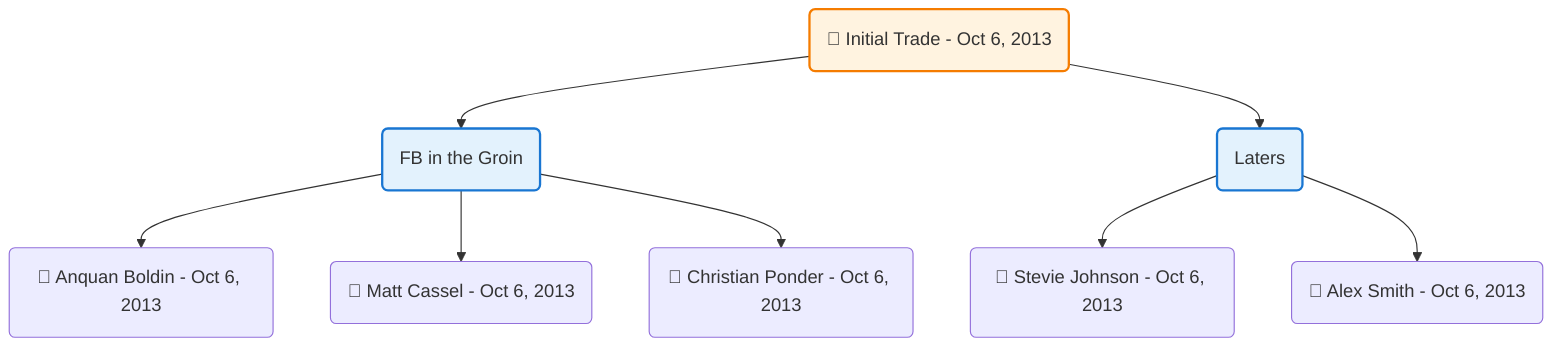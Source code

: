 flowchart TD

    TRADE_MAIN("🔄 Initial Trade - Oct 6, 2013")
    TEAM_1("FB in the Groin")
    TEAM_2("Laters")
    NODE_82a58e87-8cce-45cd-9468-24feaae025b2("🔄 Anquan Boldin - Oct 6, 2013")
    NODE_af543afc-622f-4805-8fe4-8adbf2a5e6f8("🔄 Stevie Johnson - Oct 6, 2013")
    NODE_10761ed7-32e8-472b-b7f5-9378cd1468de("🔄 Matt Cassel - Oct 6, 2013")
    NODE_8f7afed9-9fe9-4595-965b-9d346e5c855d("🔄 Alex Smith - Oct 6, 2013")
    NODE_7f3a88fd-55ba-4eff-88ad-f0815a5cbb42("🔄 Christian Ponder - Oct 6, 2013")

    TRADE_MAIN --> TEAM_1
    TRADE_MAIN --> TEAM_2
    TEAM_1 --> NODE_82a58e87-8cce-45cd-9468-24feaae025b2
    TEAM_2 --> NODE_af543afc-622f-4805-8fe4-8adbf2a5e6f8
    TEAM_1 --> NODE_10761ed7-32e8-472b-b7f5-9378cd1468de
    TEAM_2 --> NODE_8f7afed9-9fe9-4595-965b-9d346e5c855d
    TEAM_1 --> NODE_7f3a88fd-55ba-4eff-88ad-f0815a5cbb42

    %% Node styling
    classDef teamNode fill:#e3f2fd,stroke:#1976d2,stroke-width:2px
    classDef tradeNode fill:#fff3e0,stroke:#f57c00,stroke-width:2px
    classDef playerNode fill:#f3e5f5,stroke:#7b1fa2,stroke-width:1px
    classDef nonRootPlayerNode fill:#f5f5f5,stroke:#757575,stroke-width:1px
    classDef endNode fill:#ffebee,stroke:#c62828,stroke-width:2px
    classDef waiverNode fill:#e8f5e8,stroke:#388e3c,stroke-width:2px
    classDef championshipNode fill:#fff9c4,stroke:#f57f17,stroke-width:3px

    class TEAM_1,TEAM_2 teamNode
    class TRADE_MAIN tradeNode